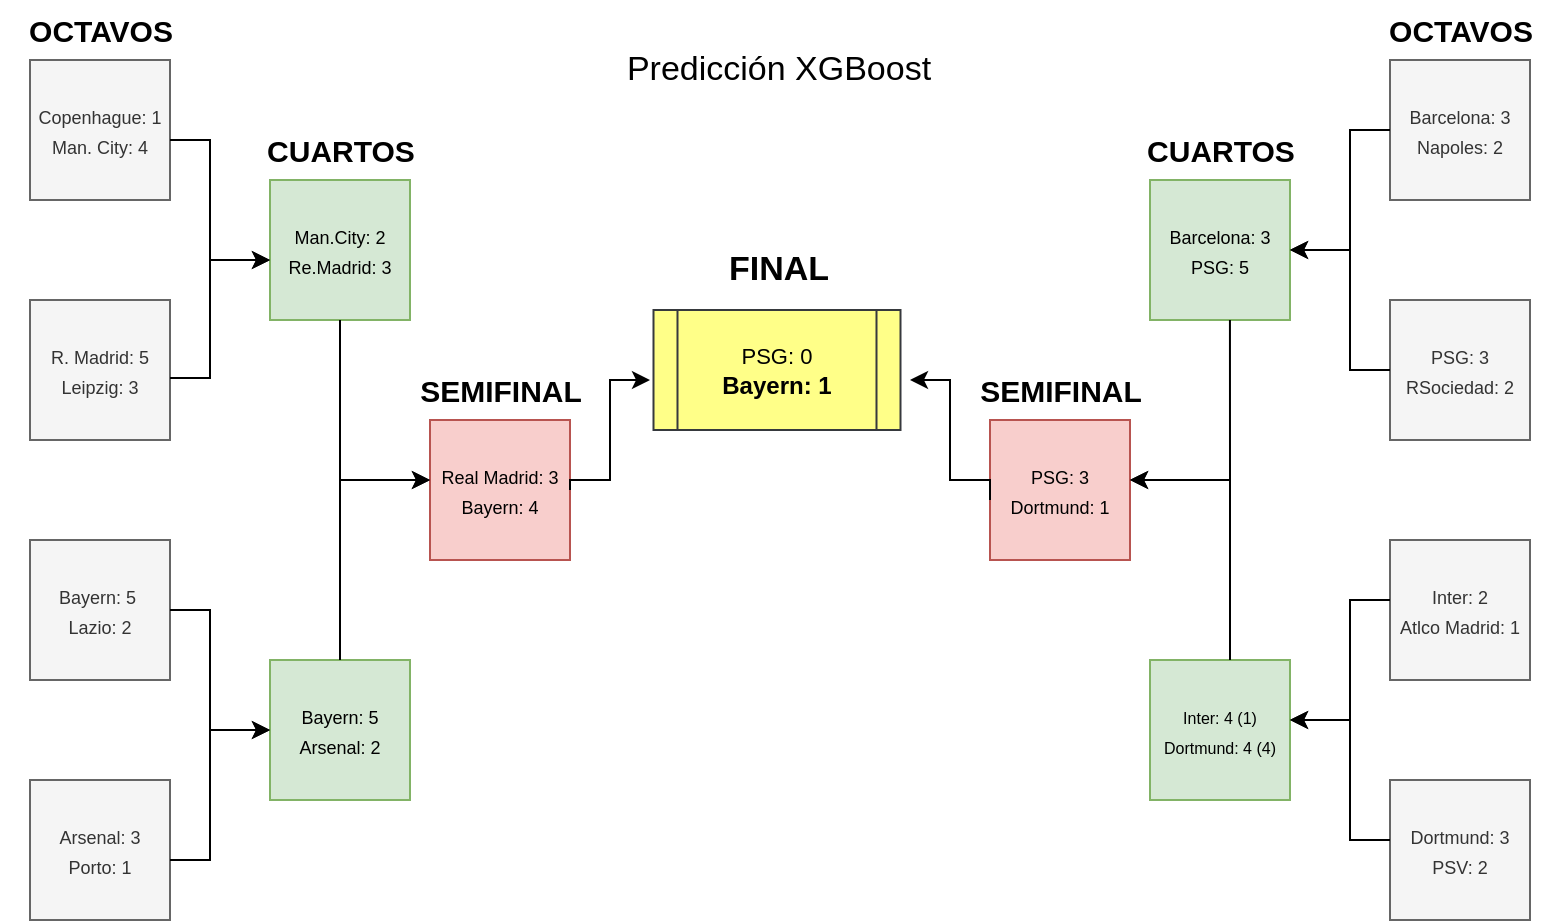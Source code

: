 <mxfile version="20.4.0" type="github"><diagram id="x-SEVUSwufxlTRb1mQCB" name="Página-1"><mxGraphModel dx="1085" dy="530" grid="1" gridSize="10" guides="1" tooltips="1" connect="1" arrows="1" fold="1" page="1" pageScale="1" pageWidth="827" pageHeight="1169" math="0" shadow="0"><root><mxCell id="0"/><mxCell id="1" parent="0"/><mxCell id="oHkbIEZmlbN_jY3XfqhF-1" value="&lt;font style=&quot;font-size: 9px;&quot;&gt;Copenhague: 1&lt;br&gt;Man. City: 4&lt;/font&gt;" style="whiteSpace=wrap;html=1;aspect=fixed;fillColor=#f5f5f5;fontColor=#333333;strokeColor=#666666;" parent="1" vertex="1"><mxGeometry x="40" y="40" width="70" height="70" as="geometry"/></mxCell><mxCell id="oHkbIEZmlbN_jY3XfqhF-2" value="&lt;font style=&quot;font-size: 9px;&quot;&gt;R. Madrid: 5&lt;br&gt;Leipzig: 3&lt;/font&gt;" style="whiteSpace=wrap;html=1;aspect=fixed;fillColor=#f5f5f5;fontColor=#333333;strokeColor=#666666;" parent="1" vertex="1"><mxGeometry x="40" y="160" width="70" height="70" as="geometry"/></mxCell><mxCell id="oHkbIEZmlbN_jY3XfqhF-3" value="&lt;font style=&quot;font-size: 9px;&quot;&gt;Bayern: 5&amp;nbsp;&lt;br&gt;Lazio: 2&lt;/font&gt;" style="whiteSpace=wrap;html=1;aspect=fixed;fillColor=#f5f5f5;fontColor=#333333;strokeColor=#666666;" parent="1" vertex="1"><mxGeometry x="40" y="280" width="70" height="70" as="geometry"/></mxCell><mxCell id="oHkbIEZmlbN_jY3XfqhF-4" value="&lt;font style=&quot;font-size: 9px;&quot;&gt;Arsenal: 3&lt;br&gt;Porto: 1&lt;/font&gt;" style="whiteSpace=wrap;html=1;aspect=fixed;fillColor=#f5f5f5;fontColor=#333333;strokeColor=#666666;" parent="1" vertex="1"><mxGeometry x="40" y="400" width="70" height="70" as="geometry"/></mxCell><mxCell id="oHkbIEZmlbN_jY3XfqhF-5" value="&lt;font style=&quot;font-size: 9px;&quot;&gt;Barcelona: 3&lt;br&gt;Napoles: 2&lt;/font&gt;" style="whiteSpace=wrap;html=1;aspect=fixed;fillColor=#f5f5f5;fontColor=#333333;strokeColor=#666666;" parent="1" vertex="1"><mxGeometry x="720" y="40" width="70" height="70" as="geometry"/></mxCell><mxCell id="oHkbIEZmlbN_jY3XfqhF-6" value="&lt;font style=&quot;font-size: 9px;&quot;&gt;Dortmund: 3&lt;br&gt;PSV: 2&lt;/font&gt;" style="whiteSpace=wrap;html=1;aspect=fixed;fillColor=#f5f5f5;fontColor=#333333;strokeColor=#666666;" parent="1" vertex="1"><mxGeometry x="720" y="400" width="70" height="70" as="geometry"/></mxCell><mxCell id="oHkbIEZmlbN_jY3XfqhF-7" value="&lt;font style=&quot;font-size: 9px;&quot;&gt;Inter: 2&lt;br&gt;Atlco Madrid: 1&lt;/font&gt;" style="whiteSpace=wrap;html=1;aspect=fixed;fillColor=#f5f5f5;fontColor=#333333;strokeColor=#666666;" parent="1" vertex="1"><mxGeometry x="720" y="280" width="70" height="70" as="geometry"/></mxCell><mxCell id="oHkbIEZmlbN_jY3XfqhF-8" value="&lt;font style=&quot;font-size: 9px;&quot;&gt;PSG: 3&lt;br&gt;RSociedad: 2&lt;/font&gt;" style="whiteSpace=wrap;html=1;aspect=fixed;fillColor=#f5f5f5;fontColor=#333333;strokeColor=#666666;" parent="1" vertex="1"><mxGeometry x="720" y="160" width="70" height="70" as="geometry"/></mxCell><mxCell id="oHkbIEZmlbN_jY3XfqhF-9" value="&lt;font style=&quot;font-size: 9px;&quot;&gt;Man.City: 2&lt;br&gt;Re.Madrid: 3&lt;/font&gt;" style="whiteSpace=wrap;html=1;aspect=fixed;fillColor=#d5e8d4;strokeColor=#82b366;" parent="1" vertex="1"><mxGeometry x="160" y="100" width="70" height="70" as="geometry"/></mxCell><mxCell id="oHkbIEZmlbN_jY3XfqhF-10" value="&lt;font style=&quot;font-size: 9px;&quot;&gt;Bayern: 5&lt;br&gt;Arsenal: 2&lt;/font&gt;" style="whiteSpace=wrap;html=1;aspect=fixed;fillColor=#d5e8d4;strokeColor=#82b366;" parent="1" vertex="1"><mxGeometry x="160" y="340" width="70" height="70" as="geometry"/></mxCell><mxCell id="oHkbIEZmlbN_jY3XfqhF-11" value="&lt;font style=&quot;font-size: 9px;&quot;&gt;Barcelona: 3&lt;br&gt;PSG: 5&lt;/font&gt;" style="whiteSpace=wrap;html=1;aspect=fixed;fillColor=#d5e8d4;strokeColor=#82b366;" parent="1" vertex="1"><mxGeometry x="600" y="100" width="70" height="70" as="geometry"/></mxCell><mxCell id="oHkbIEZmlbN_jY3XfqhF-12" value="&lt;font style=&quot;font-size: 8px;&quot;&gt;Inter: 4 (1)&lt;br&gt;Dortmund: 4 (4)&lt;/font&gt;" style="whiteSpace=wrap;html=1;aspect=fixed;fillColor=#d5e8d4;strokeColor=#82b366;" parent="1" vertex="1"><mxGeometry x="600" y="340" width="70" height="70" as="geometry"/></mxCell><mxCell id="oHkbIEZmlbN_jY3XfqhF-13" value="&lt;font style=&quot;font-size: 9px;&quot;&gt;Real Madrid: 3&lt;br&gt;Bayern: 4&lt;/font&gt;" style="whiteSpace=wrap;html=1;aspect=fixed;fillColor=#f8cecc;strokeColor=#b85450;fillStyle=auto;" parent="1" vertex="1"><mxGeometry x="240" y="220" width="70" height="70" as="geometry"/></mxCell><mxCell id="oHkbIEZmlbN_jY3XfqhF-14" value="&lt;font style=&quot;font-size: 9px;&quot;&gt;PSG: 3&lt;br&gt;Dortmund: 1&lt;/font&gt;" style="whiteSpace=wrap;html=1;aspect=fixed;fillColor=#f8cecc;strokeColor=#b85450;" parent="1" vertex="1"><mxGeometry x="520" y="220" width="70" height="70" as="geometry"/></mxCell><mxCell id="oHkbIEZmlbN_jY3XfqhF-15" value="&lt;font style=&quot;&quot;&gt;&lt;span style=&quot;font-size: 11px;&quot;&gt;PSG: 0&lt;/span&gt;&lt;br&gt;&lt;b style=&quot;&quot;&gt;&lt;font style=&quot;font-size: 12px;&quot;&gt;Bayern: 1&lt;/font&gt;&lt;/b&gt;&lt;/font&gt;" style="shape=process;whiteSpace=wrap;html=1;backgroundOutline=1;fillColor=#ffff88;strokeColor=#36393d;" parent="1" vertex="1"><mxGeometry x="351.75" y="165" width="123.5" height="60" as="geometry"/></mxCell><mxCell id="oHkbIEZmlbN_jY3XfqhF-19" value="" style="endArrow=classic;html=1;rounded=0;edgeStyle=orthogonalEdgeStyle;entryX=0;entryY=0.5;entryDx=0;entryDy=0;exitX=1;exitY=0.5;exitDx=0;exitDy=0;" parent="1" source="oHkbIEZmlbN_jY3XfqhF-3" target="oHkbIEZmlbN_jY3XfqhF-10" edge="1"><mxGeometry width="50" height="50" relative="1" as="geometry"><mxPoint x="110" y="330" as="sourcePoint"/><mxPoint x="160" y="280" as="targetPoint"/><Array as="points"><mxPoint x="130" y="315"/><mxPoint x="130" y="375"/></Array></mxGeometry></mxCell><mxCell id="oHkbIEZmlbN_jY3XfqhF-21" value="" style="endArrow=classic;html=1;rounded=0;edgeStyle=orthogonalEdgeStyle;exitX=1;exitY=0.5;exitDx=0;exitDy=0;" parent="1" target="oHkbIEZmlbN_jY3XfqhF-10" edge="1"><mxGeometry width="50" height="50" relative="1" as="geometry"><mxPoint x="110" y="440" as="sourcePoint"/><mxPoint x="160.0" y="385" as="targetPoint"/><Array as="points"><mxPoint x="130" y="440"/><mxPoint x="130" y="375"/></Array></mxGeometry></mxCell><mxCell id="oHkbIEZmlbN_jY3XfqhF-22" value="" style="endArrow=classic;html=1;rounded=0;edgeStyle=orthogonalEdgeStyle;" parent="1" edge="1"><mxGeometry width="50" height="50" relative="1" as="geometry"><mxPoint x="110" y="199" as="sourcePoint"/><mxPoint x="160" y="140" as="targetPoint"/><Array as="points"><mxPoint x="130" y="199"/><mxPoint x="130" y="140"/><mxPoint x="160" y="140"/></Array></mxGeometry></mxCell><mxCell id="oHkbIEZmlbN_jY3XfqhF-23" value="" style="endArrow=classic;html=1;rounded=0;edgeStyle=orthogonalEdgeStyle;entryX=0;entryY=0.5;entryDx=0;entryDy=0;exitX=1;exitY=0.5;exitDx=0;exitDy=0;" parent="1" edge="1"><mxGeometry width="50" height="50" relative="1" as="geometry"><mxPoint x="110" y="80" as="sourcePoint"/><mxPoint x="160" y="140" as="targetPoint"/><Array as="points"><mxPoint x="130" y="80"/><mxPoint x="130" y="140"/></Array></mxGeometry></mxCell><mxCell id="oHkbIEZmlbN_jY3XfqhF-24" value="" style="endArrow=classic;html=1;rounded=0;edgeStyle=orthogonalEdgeStyle;" parent="1" source="oHkbIEZmlbN_jY3XfqhF-9" target="oHkbIEZmlbN_jY3XfqhF-13" edge="1"><mxGeometry width="50" height="50" relative="1" as="geometry"><mxPoint x="130" y="335" as="sourcePoint"/><mxPoint x="180" y="395" as="targetPoint"/><Array as="points"><mxPoint x="195" y="250"/></Array></mxGeometry></mxCell><mxCell id="oHkbIEZmlbN_jY3XfqhF-25" value="" style="endArrow=classic;html=1;rounded=0;edgeStyle=orthogonalEdgeStyle;exitX=0.5;exitY=0;exitDx=0;exitDy=0;" parent="1" source="oHkbIEZmlbN_jY3XfqhF-10" edge="1"><mxGeometry width="50" height="50" relative="1" as="geometry"><mxPoint x="205" y="180" as="sourcePoint"/><mxPoint x="240" y="250" as="targetPoint"/><Array as="points"><mxPoint x="195" y="250"/></Array></mxGeometry></mxCell><mxCell id="oHkbIEZmlbN_jY3XfqhF-27" value="" style="endArrow=classic;html=1;rounded=0;edgeStyle=orthogonalEdgeStyle;exitX=0.5;exitY=0;exitDx=0;exitDy=0;" parent="1" edge="1"><mxGeometry width="50" height="50" relative="1" as="geometry"><mxPoint x="640" y="340" as="sourcePoint"/><mxPoint x="590" y="250" as="targetPoint"/><Array as="points"><mxPoint x="640" y="250"/><mxPoint x="591" y="250"/></Array></mxGeometry></mxCell><mxCell id="oHkbIEZmlbN_jY3XfqhF-28" value="" style="endArrow=classic;html=1;rounded=0;edgeStyle=orthogonalEdgeStyle;exitX=0.571;exitY=1;exitDx=0;exitDy=0;exitPerimeter=0;" parent="1" source="oHkbIEZmlbN_jY3XfqhF-11" edge="1"><mxGeometry width="50" height="50" relative="1" as="geometry"><mxPoint x="650" y="350" as="sourcePoint"/><mxPoint x="590" y="250" as="targetPoint"/><Array as="points"><mxPoint x="640" y="250"/></Array></mxGeometry></mxCell><mxCell id="oHkbIEZmlbN_jY3XfqhF-29" value="" style="endArrow=classic;html=1;rounded=0;edgeStyle=orthogonalEdgeStyle;entryX=1;entryY=0.5;entryDx=0;entryDy=0;exitX=0;exitY=0.5;exitDx=0;exitDy=0;" parent="1" source="oHkbIEZmlbN_jY3XfqhF-5" target="oHkbIEZmlbN_jY3XfqhF-11" edge="1"><mxGeometry width="50" height="50" relative="1" as="geometry"><mxPoint x="650" y="80" as="sourcePoint"/><mxPoint x="700" y="140" as="targetPoint"/><Array as="points"><mxPoint x="700" y="75"/><mxPoint x="700" y="135"/></Array></mxGeometry></mxCell><mxCell id="oHkbIEZmlbN_jY3XfqhF-30" value="" style="endArrow=classic;html=1;rounded=0;edgeStyle=orthogonalEdgeStyle;entryX=1;entryY=0.5;entryDx=0;entryDy=0;exitX=0;exitY=0.5;exitDx=0;exitDy=0;" parent="1" edge="1"><mxGeometry width="50" height="50" relative="1" as="geometry"><mxPoint x="720" y="310" as="sourcePoint"/><mxPoint x="670" y="370" as="targetPoint"/><Array as="points"><mxPoint x="700" y="310"/><mxPoint x="700" y="370"/></Array></mxGeometry></mxCell><mxCell id="oHkbIEZmlbN_jY3XfqhF-31" value="" style="endArrow=classic;html=1;rounded=0;edgeStyle=orthogonalEdgeStyle;entryX=1;entryY=0.5;entryDx=0;entryDy=0;exitX=0;exitY=0.5;exitDx=0;exitDy=0;" parent="1" source="oHkbIEZmlbN_jY3XfqhF-8" target="oHkbIEZmlbN_jY3XfqhF-11" edge="1"><mxGeometry width="50" height="50" relative="1" as="geometry"><mxPoint x="730" y="85" as="sourcePoint"/><mxPoint x="680" y="145" as="targetPoint"/><Array as="points"><mxPoint x="700" y="195"/><mxPoint x="700" y="135"/></Array></mxGeometry></mxCell><mxCell id="oHkbIEZmlbN_jY3XfqhF-32" value="" style="endArrow=classic;html=1;rounded=0;edgeStyle=orthogonalEdgeStyle;entryX=1;entryY=0.5;entryDx=0;entryDy=0;exitX=0;exitY=0.5;exitDx=0;exitDy=0;" parent="1" edge="1"><mxGeometry width="50" height="50" relative="1" as="geometry"><mxPoint x="720" y="430" as="sourcePoint"/><mxPoint x="670" y="370" as="targetPoint"/><Array as="points"><mxPoint x="700" y="430"/><mxPoint x="700" y="370"/></Array></mxGeometry></mxCell><mxCell id="oHkbIEZmlbN_jY3XfqhF-34" value="" style="endArrow=classic;html=1;rounded=0;edgeStyle=orthogonalEdgeStyle;exitX=0;exitY=0.5;exitDx=0;exitDy=0;" parent="1" edge="1"><mxGeometry width="50" height="50" relative="1" as="geometry"><mxPoint x="520" y="260.05" as="sourcePoint"/><mxPoint x="480" y="200" as="targetPoint"/><Array as="points"><mxPoint x="520" y="250"/><mxPoint x="500" y="250"/><mxPoint x="500" y="200"/></Array></mxGeometry></mxCell><mxCell id="oHkbIEZmlbN_jY3XfqhF-35" value="" style="endArrow=classic;html=1;rounded=0;edgeStyle=orthogonalEdgeStyle;exitX=1;exitY=0.5;exitDx=0;exitDy=0;" parent="1" source="oHkbIEZmlbN_jY3XfqhF-13" edge="1"><mxGeometry width="50" height="50" relative="1" as="geometry"><mxPoint x="340" y="250.05" as="sourcePoint"/><mxPoint x="350" y="200" as="targetPoint"/><Array as="points"><mxPoint x="310" y="250"/><mxPoint x="330" y="250"/><mxPoint x="330" y="200"/><mxPoint x="350" y="200"/></Array></mxGeometry></mxCell><mxCell id="oHkbIEZmlbN_jY3XfqhF-37" value="&lt;b&gt;&lt;font style=&quot;font-size: 15px;&quot;&gt;OCTAVOS&lt;/font&gt;&lt;/b&gt;" style="text;html=1;align=center;verticalAlign=middle;resizable=0;points=[];autosize=1;strokeColor=none;fillColor=none;" parent="1" vertex="1"><mxGeometry x="25" y="10" width="100" height="30" as="geometry"/></mxCell><mxCell id="oHkbIEZmlbN_jY3XfqhF-38" value="&lt;b&gt;&lt;font style=&quot;font-size: 15px;&quot;&gt;CUARTOS&lt;/font&gt;&lt;/b&gt;" style="text;html=1;align=center;verticalAlign=middle;resizable=0;points=[];autosize=1;strokeColor=none;fillColor=none;" parent="1" vertex="1"><mxGeometry x="145" y="70" width="100" height="30" as="geometry"/></mxCell><mxCell id="oHkbIEZmlbN_jY3XfqhF-39" value="&lt;span&gt;&lt;font style=&quot;font-size: 15px;&quot;&gt;SEMIFINAL&lt;/font&gt;&lt;/span&gt;" style="text;html=1;align=center;verticalAlign=middle;resizable=0;points=[];autosize=1;strokeColor=none;fillColor=none;fontStyle=1" parent="1" vertex="1"><mxGeometry x="225" y="190" width="100" height="30" as="geometry"/></mxCell><mxCell id="oHkbIEZmlbN_jY3XfqhF-40" value="&lt;font style=&quot;font-size: 17px;&quot;&gt;&lt;b&gt;FINAL&lt;/b&gt;&lt;/font&gt;" style="text;html=1;align=center;verticalAlign=middle;resizable=0;points=[];autosize=1;strokeColor=none;fillColor=none;" parent="1" vertex="1"><mxGeometry x="379" y="130" width="70" height="30" as="geometry"/></mxCell><mxCell id="oHkbIEZmlbN_jY3XfqhF-41" value="&lt;b&gt;&lt;font style=&quot;font-size: 15px;&quot;&gt;OCTAVOS&lt;/font&gt;&lt;/b&gt;" style="text;html=1;align=center;verticalAlign=middle;resizable=0;points=[];autosize=1;strokeColor=none;fillColor=none;" parent="1" vertex="1"><mxGeometry x="705" y="10" width="100" height="30" as="geometry"/></mxCell><mxCell id="oHkbIEZmlbN_jY3XfqhF-42" value="&lt;b&gt;&lt;font style=&quot;font-size: 15px;&quot;&gt;CUARTOS&lt;/font&gt;&lt;/b&gt;" style="text;html=1;align=center;verticalAlign=middle;resizable=0;points=[];autosize=1;strokeColor=none;fillColor=none;" parent="1" vertex="1"><mxGeometry x="585" y="70" width="100" height="30" as="geometry"/></mxCell><mxCell id="oHkbIEZmlbN_jY3XfqhF-43" value="&lt;span&gt;&lt;font style=&quot;font-size: 15px;&quot;&gt;SEMIFINAL&lt;/font&gt;&lt;/span&gt;" style="text;html=1;align=center;verticalAlign=middle;resizable=0;points=[];autosize=1;strokeColor=none;fillColor=none;fontStyle=1" parent="1" vertex="1"><mxGeometry x="505" y="190" width="100" height="30" as="geometry"/></mxCell><mxCell id="oHkbIEZmlbN_jY3XfqhF-44" value="Predicción XGBoost" style="text;html=1;align=center;verticalAlign=middle;resizable=0;points=[];autosize=1;strokeColor=none;fillColor=none;fontSize=17;" parent="1" vertex="1"><mxGeometry x="323.5" y="30" width="180" height="30" as="geometry"/></mxCell></root></mxGraphModel></diagram></mxfile>